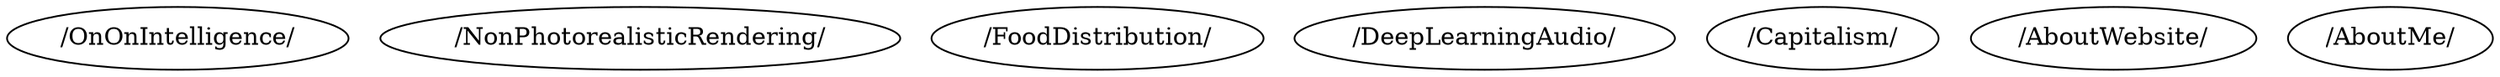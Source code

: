 digraph website {
  0 [label="/OnOnIntelligence/", label2="more detailed information"];
  1 [label="/NonPhotorealisticRendering/", label2="more detailed information"];
  2 [label="/FoodDistribution/", label2="more detailed information"];
  3 [label="/DeepLearningAudio/", label2="more detailed information"];
  4 [label="/Capitalism/", label2="more detailed information"];
  5 [label="/AboutWebsite/", label2="more detailed information"];
  6 [label="/AboutMe/", label2="more detailed information"];
}